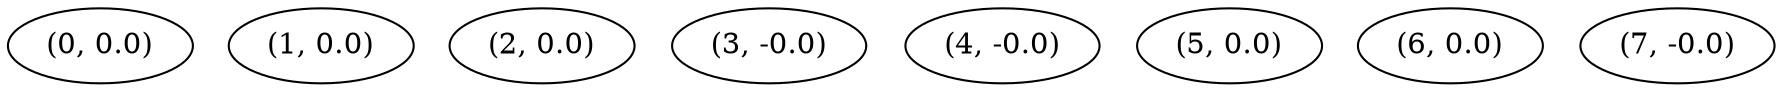 digraph {
    0 [ label = "(0, 0.0)" ]
    1 [ label = "(1, 0.0)" ]
    2 [ label = "(2, 0.0)" ]
    3 [ label = "(3, -0.0)" ]
    4 [ label = "(4, -0.0)" ]
    5 [ label = "(5, 0.0)" ]
    6 [ label = "(6, 0.0)" ]
    7 [ label = "(7, -0.0)" ]
}

